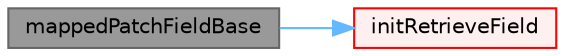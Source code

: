 digraph "mappedPatchFieldBase"
{
 // LATEX_PDF_SIZE
  bgcolor="transparent";
  edge [fontname=Helvetica,fontsize=10,labelfontname=Helvetica,labelfontsize=10];
  node [fontname=Helvetica,fontsize=10,shape=box,height=0.2,width=0.4];
  rankdir="LR";
  Node1 [id="Node000001",label="mappedPatchFieldBase",height=0.2,width=0.4,color="gray40", fillcolor="grey60", style="filled", fontcolor="black",tooltip=" "];
  Node1 -> Node2 [id="edge1_Node000001_Node000002",color="steelblue1",style="solid",tooltip=" "];
  Node2 [id="Node000002",label="initRetrieveField",height=0.2,width=0.4,color="red", fillcolor="#FFF0F0", style="filled",URL="$classFoam_1_1mappedPatchFieldBase.html#a58f57de317b309a455843acddd6f7432",tooltip=" "];
}

